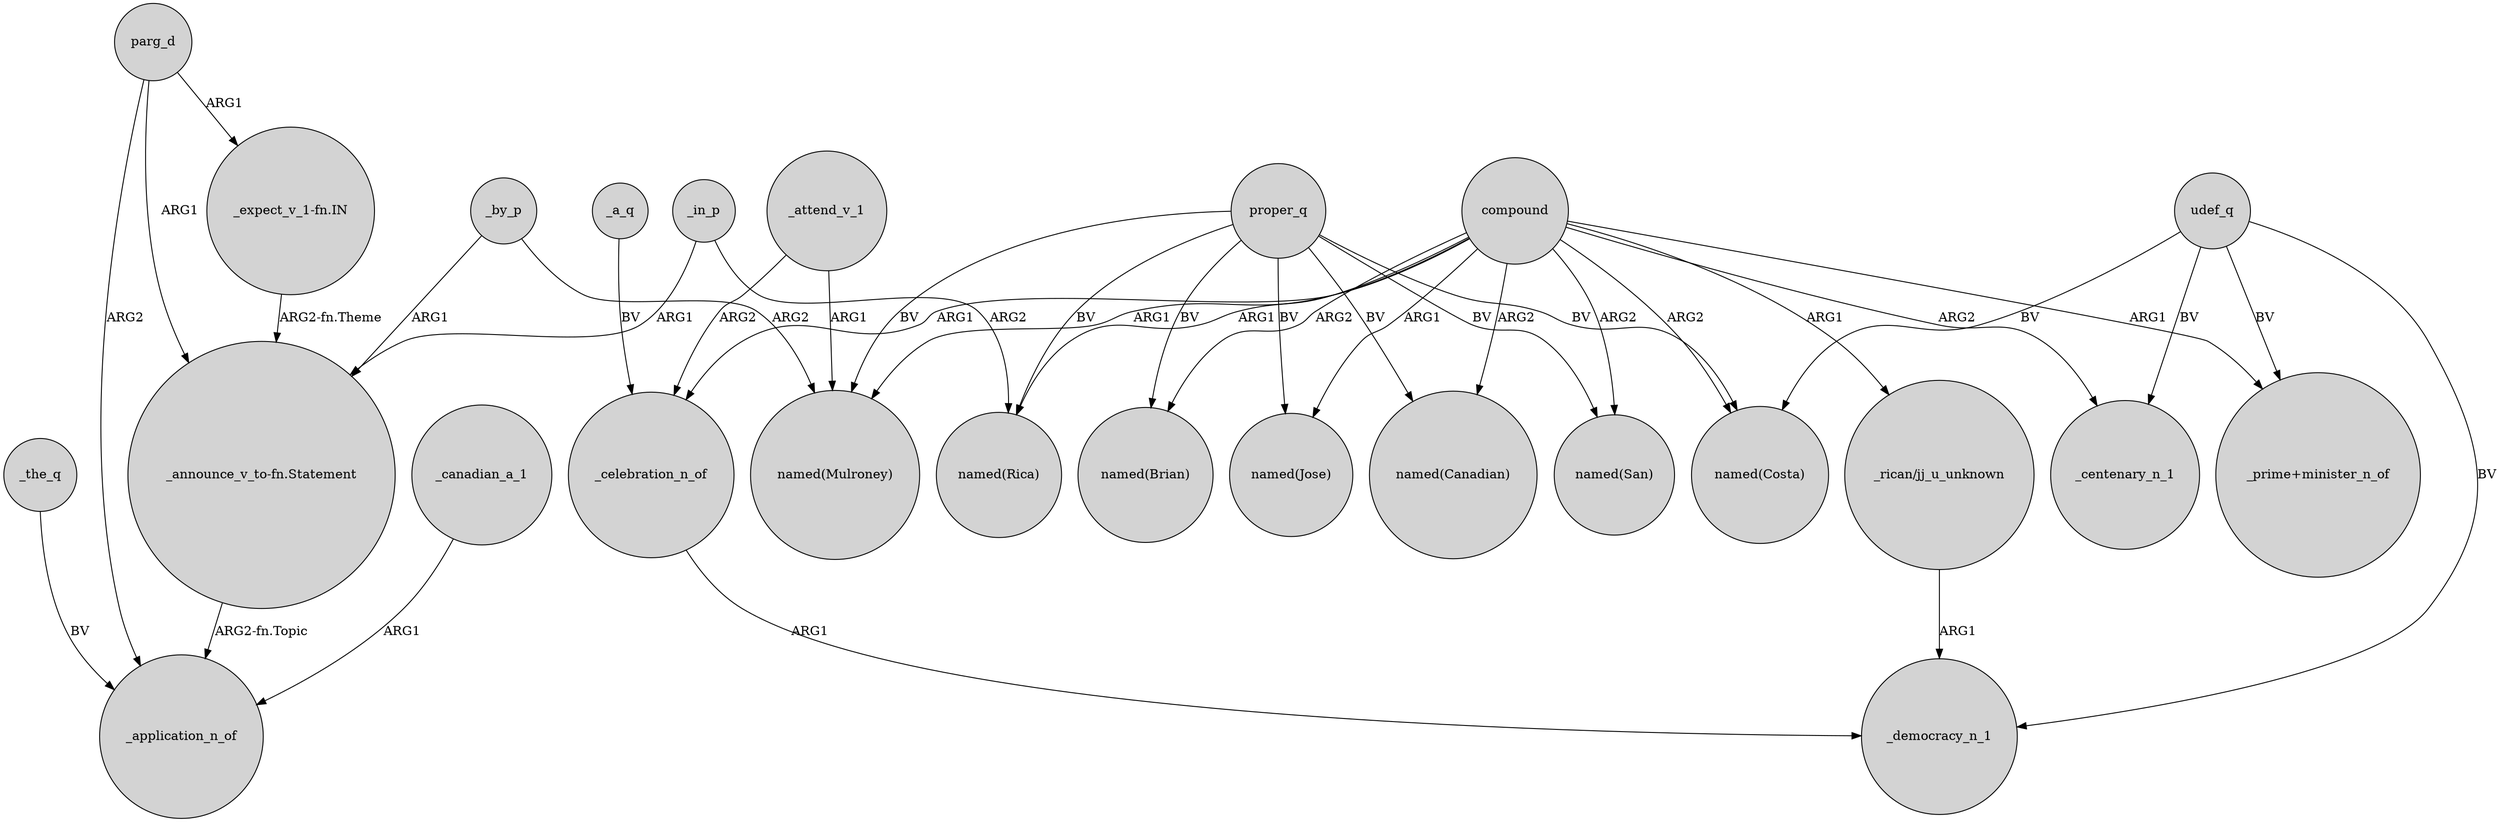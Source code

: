 digraph {
	node [shape=circle style=filled]
	_in_p -> "_announce_v_to-fn.Statement" [label=ARG1]
	compound -> "_rican/jj_u_unknown" [label=ARG1]
	_celebration_n_of -> _democracy_n_1 [label=ARG1]
	compound -> "named(San)" [label=ARG2]
	proper_q -> "named(Costa)" [label=BV]
	proper_q -> "named(Jose)" [label=BV]
	compound -> "named(Canadian)" [label=ARG2]
	_a_q -> _celebration_n_of [label=BV]
	"_announce_v_to-fn.Statement" -> _application_n_of [label="ARG2-fn.Topic"]
	proper_q -> "named(Canadian)" [label=BV]
	compound -> "named(Jose)" [label=ARG1]
	_in_p -> "named(Rica)" [label=ARG2]
	"_expect_v_1-fn.IN" -> "_announce_v_to-fn.Statement" [label="ARG2-fn.Theme"]
	proper_q -> "named(Mulroney)" [label=BV]
	compound -> "named(Mulroney)" [label=ARG1]
	compound -> _centenary_n_1 [label=ARG2]
	udef_q -> _democracy_n_1 [label=BV]
	_canadian_a_1 -> _application_n_of [label=ARG1]
	parg_d -> "_announce_v_to-fn.Statement" [label=ARG1]
	udef_q -> "_prime+minister_n_of" [label=BV]
	compound -> "named(Rica)" [label=ARG1]
	compound -> "named(Costa)" [label=ARG2]
	_by_p -> "named(Mulroney)" [label=ARG2]
	_attend_v_1 -> _celebration_n_of [label=ARG2]
	parg_d -> "_expect_v_1-fn.IN" [label=ARG1]
	proper_q -> "named(Rica)" [label=BV]
	_attend_v_1 -> "named(Mulroney)" [label=ARG1]
	"_rican/jj_u_unknown" -> _democracy_n_1 [label=ARG1]
	compound -> _celebration_n_of [label=ARG1]
	parg_d -> _application_n_of [label=ARG2]
	_by_p -> "_announce_v_to-fn.Statement" [label=ARG1]
	proper_q -> "named(San)" [label=BV]
	compound -> "named(Brian)" [label=ARG2]
	udef_q -> "named(Costa)" [label=BV]
	proper_q -> "named(Brian)" [label=BV]
	compound -> "_prime+minister_n_of" [label=ARG1]
	_the_q -> _application_n_of [label=BV]
	udef_q -> _centenary_n_1 [label=BV]
}
